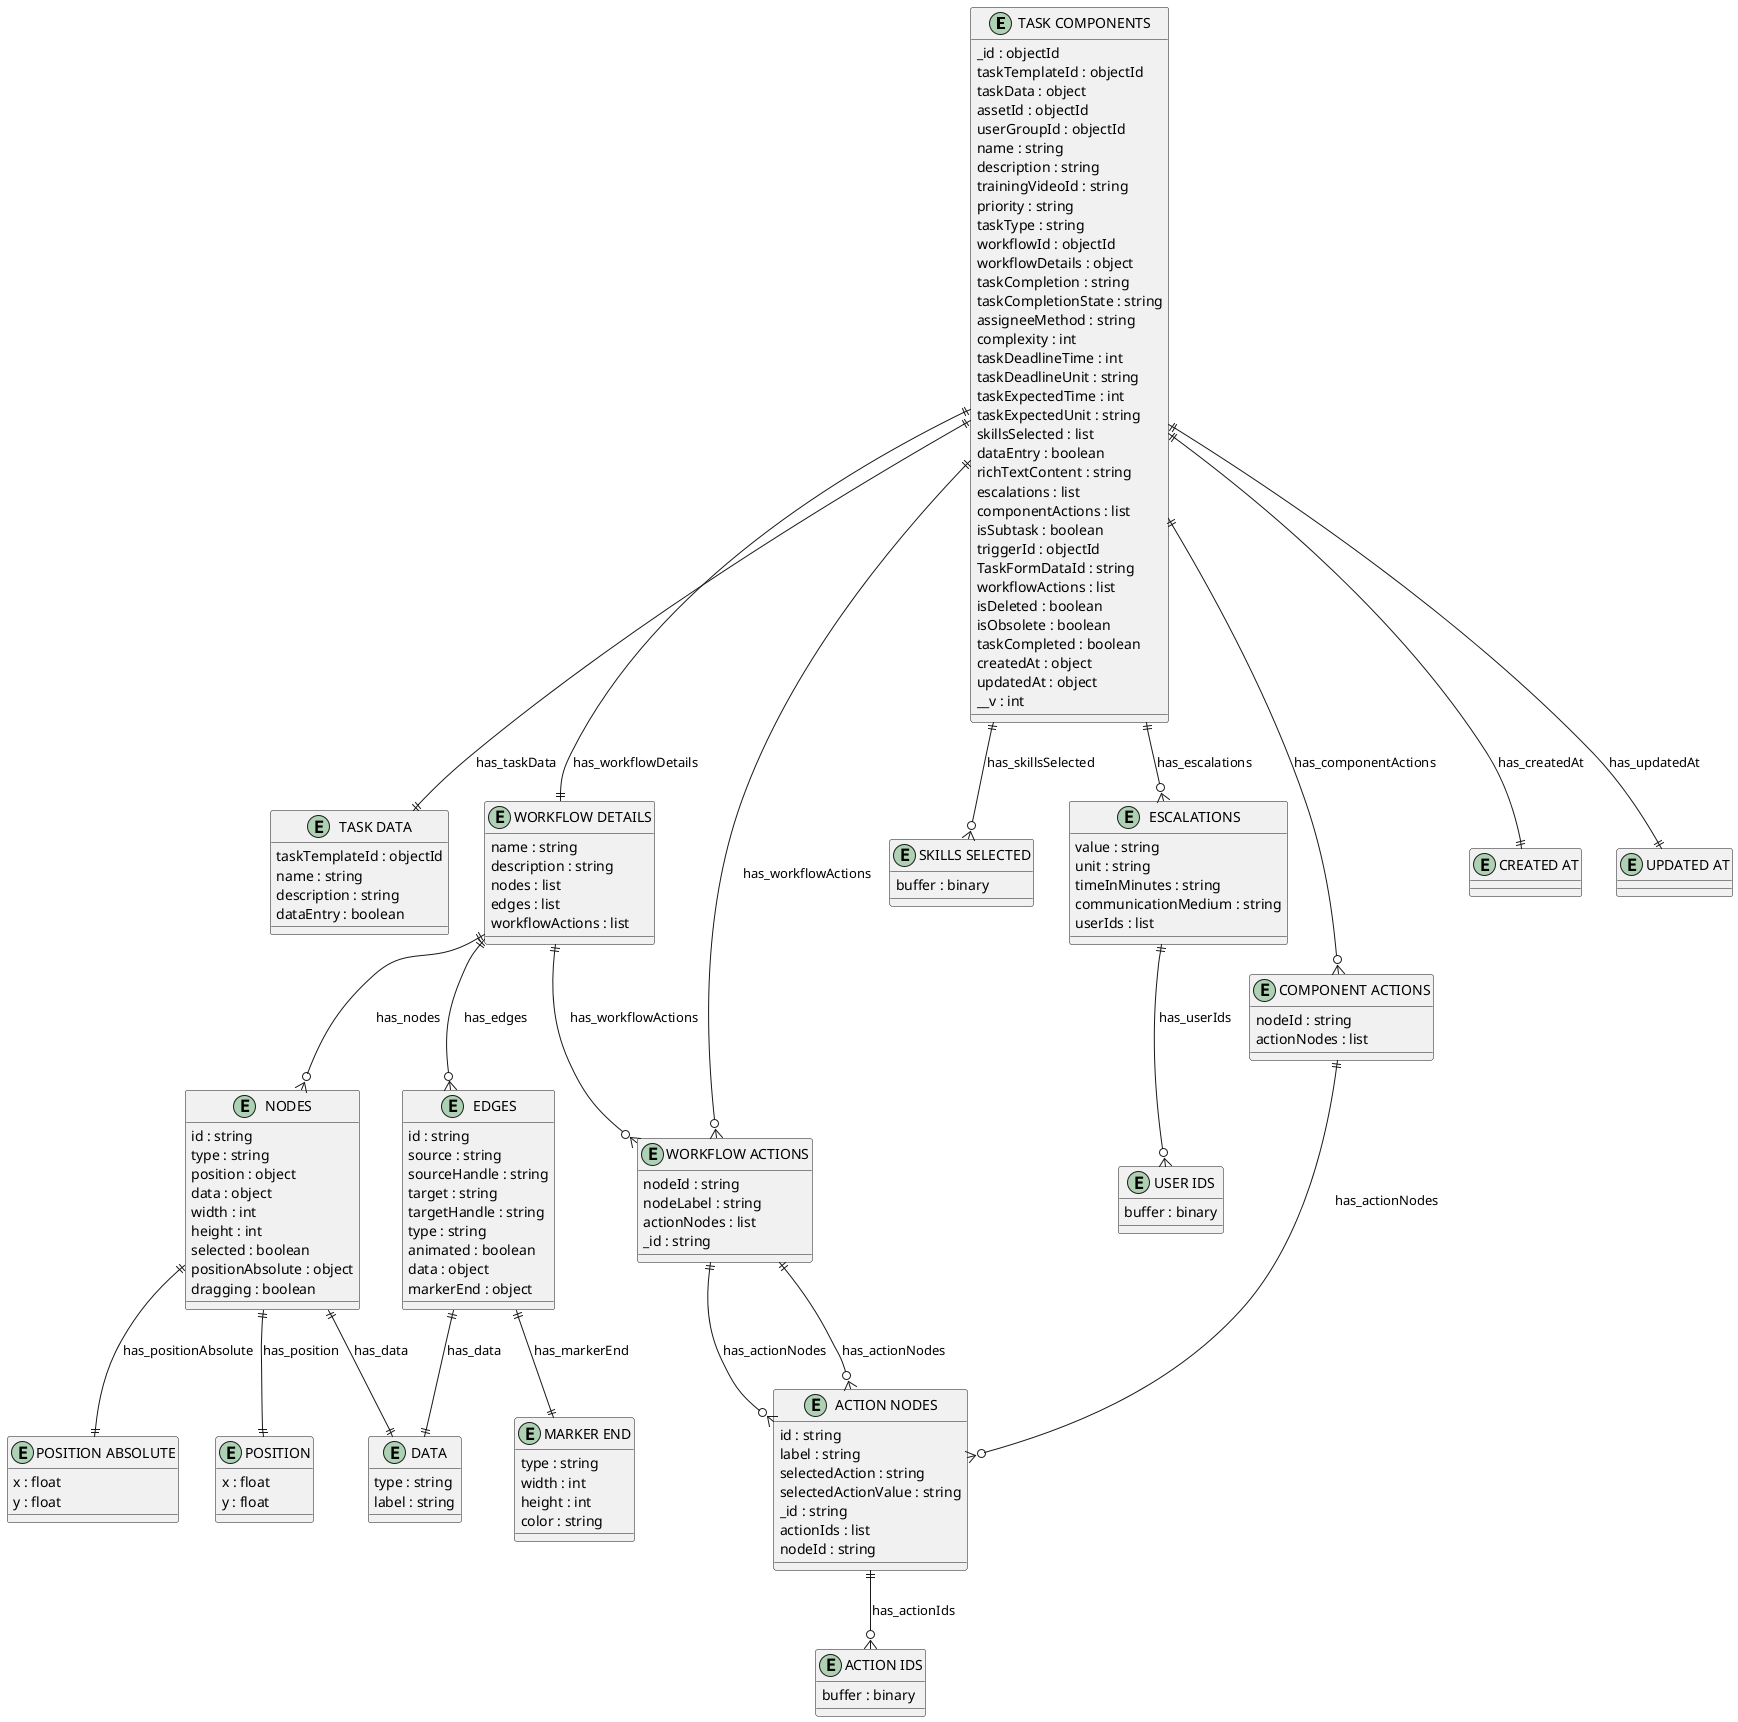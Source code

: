 @startuml TASK_COMPONENTS_Diagram

entity "TASK COMPONENTS" as TASK_COMPONENTS {
  _id : objectId
  taskTemplateId : objectId
  taskData : object
  assetId : objectId
  userGroupId : objectId
  name : string
  description : string
  trainingVideoId : string
  priority : string
  taskType : string
  workflowId : objectId
  workflowDetails : object
  taskCompletion : string
  taskCompletionState : string
  assigneeMethod : string
  complexity : int
  taskDeadlineTime : int
  taskDeadlineUnit : string
  taskExpectedTime : int
  taskExpectedUnit : string
  skillsSelected : list
  dataEntry : boolean
  richTextContent : string
  escalations : list
  componentActions : list
  isSubtask : boolean
  triggerId : objectId
  TaskFormDataId : string
  workflowActions : list
  isDeleted : boolean
  isObsolete : boolean
  taskCompleted : boolean
  createdAt : object
  updatedAt : object
  __v : int
}

entity "TASK DATA" as TASK_DATA {
  taskTemplateId : objectId
  name : string
  description : string
  dataEntry : boolean
}

entity "WORKFLOW DETAILS" as WORKFLOW_DETAILS {
  name : string
  description : string
  nodes : list
  edges : list
  workflowActions : list
}

entity "NODES" as NODES {
  id : string
  type : string
  position : object
  data : object
  width : int
  height : int
  selected : boolean
  positionAbsolute : object
  dragging : boolean
}

entity "POSITION" as POSITION {
  x : float
  y : float
}

entity "DATA" as DATA {
  type : string
  label : string
}

entity "POSITION ABSOLUTE" as POSITION_ABSOLUTE {
  x : float
  y : float
}

entity "EDGES" as EDGES {
  id : string
  source : string
  sourceHandle : string
  target : string
  targetHandle : string
  type : string
  animated : boolean
  data : object
  markerEnd : object
}

entity "MARKER END" as MARKER_END {
  type : string
  width : int
  height : int
  color : string
}

entity "WORKFLOW ACTIONS" as WORKFLOW_ACTIONS {
  nodeId : string
  nodeLabel : string
  actionNodes : list
  _id : string
}

entity "ACTION NODES" as ACTION_NODES {
  id : string
  label : string
  selectedAction : string
  selectedActionValue : string
  _id : string
  actionIds : list
  nodeId : string
}

entity "SKILLS SELECTED" as SKILLS_SELECTED {
  buffer : binary
}

entity "ESCALATIONS" as ESCALATIONS {
  value : string
  unit : string
  timeInMinutes : string
  communicationMedium : string
  userIds : list
}

entity "USER IDS" as USER_IDS {
  buffer : binary
}

entity "COMPONENT ACTIONS" as COMPONENT_ACTIONS {
  nodeId : string
  actionNodes : list
}

entity "ACTION IDS" as ACTION_IDS {
  buffer : binary
}

entity "CREATED AT" as CREATED_AT {
}

entity "UPDATED AT" as UPDATED_AT {
}

' // Relationships
TASK_COMPONENTS ||--|| TASK_DATA : has_taskData
TASK_COMPONENTS ||--|| WORKFLOW_DETAILS : has_workflowDetails
WORKFLOW_DETAILS ||--o{ NODES : has_nodes
NODES ||--|| POSITION : has_position
NODES ||--|| DATA : has_data
NODES ||--|| POSITION_ABSOLUTE : has_positionAbsolute
WORKFLOW_DETAILS ||--o{ EDGES : has_edges
EDGES ||--|| DATA : has_data
EDGES ||--|| MARKER_END : has_markerEnd
WORKFLOW_DETAILS ||--o{ WORKFLOW_ACTIONS : has_workflowActions
WORKFLOW_ACTIONS ||--o{ ACTION_NODES : has_actionNodes
TASK_COMPONENTS ||--o{ SKILLS_SELECTED : has_skillsSelected
TASK_COMPONENTS ||--o{ ESCALATIONS : has_escalations
ESCALATIONS ||--o{ USER_IDS : has_userIds
TASK_COMPONENTS ||--o{ COMPONENT_ACTIONS : has_componentActions
COMPONENT_ACTIONS ||--o{ ACTION_NODES : has_actionNodes
ACTION_NODES ||--o{ ACTION_IDS : has_actionIds
TASK_COMPONENTS ||--o{ WORKFLOW_ACTIONS : has_workflowActions
WORKFLOW_ACTIONS ||--o{ ACTION_NODES : has_actionNodes
TASK_COMPONENTS ||--|| CREATED_AT : has_createdAt
TASK_COMPONENTS ||--|| UPDATED_AT : has_updatedAt
@enduml